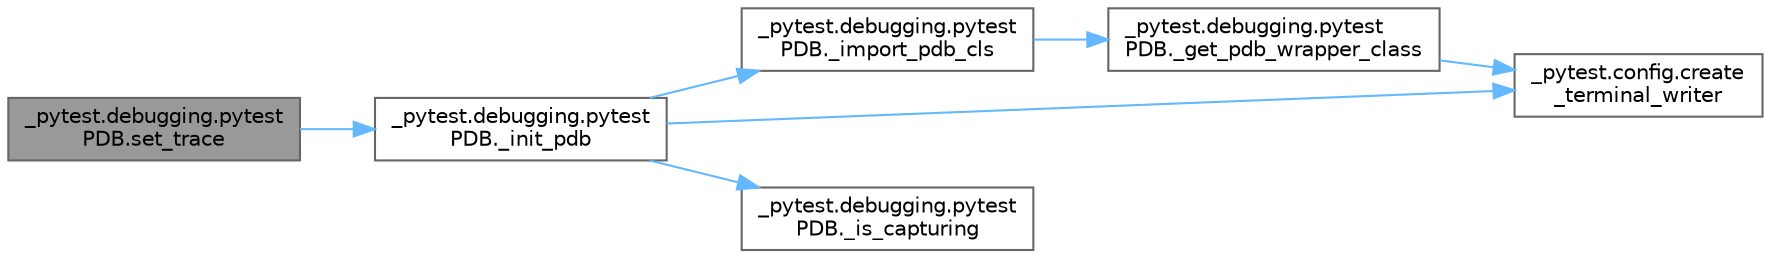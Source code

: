 digraph "_pytest.debugging.pytestPDB.set_trace"
{
 // LATEX_PDF_SIZE
  bgcolor="transparent";
  edge [fontname=Helvetica,fontsize=10,labelfontname=Helvetica,labelfontsize=10];
  node [fontname=Helvetica,fontsize=10,shape=box,height=0.2,width=0.4];
  rankdir="LR";
  Node1 [id="Node000001",label="_pytest.debugging.pytest\lPDB.set_trace",height=0.2,width=0.4,color="gray40", fillcolor="grey60", style="filled", fontcolor="black",tooltip=" "];
  Node1 -> Node2 [id="edge1_Node000001_Node000002",color="steelblue1",style="solid",tooltip=" "];
  Node2 [id="Node000002",label="_pytest.debugging.pytest\lPDB._init_pdb",height=0.2,width=0.4,color="grey40", fillcolor="white", style="filled",URL="$class__pytest_1_1debugging_1_1pytest_p_d_b.html#a544c280532ae22ae8824986227d59d3d",tooltip=" "];
  Node2 -> Node3 [id="edge2_Node000002_Node000003",color="steelblue1",style="solid",tooltip=" "];
  Node3 [id="Node000003",label="_pytest.debugging.pytest\lPDB._import_pdb_cls",height=0.2,width=0.4,color="grey40", fillcolor="white", style="filled",URL="$class__pytest_1_1debugging_1_1pytest_p_d_b.html#aaa130b6ebe55e44c9f90372c05580497",tooltip=" "];
  Node3 -> Node4 [id="edge3_Node000003_Node000004",color="steelblue1",style="solid",tooltip=" "];
  Node4 [id="Node000004",label="_pytest.debugging.pytest\lPDB._get_pdb_wrapper_class",height=0.2,width=0.4,color="grey40", fillcolor="white", style="filled",URL="$class__pytest_1_1debugging_1_1pytest_p_d_b.html#a8e23d0d3e2933d03e6a13368cf38edad",tooltip=" "];
  Node4 -> Node5 [id="edge4_Node000004_Node000005",color="steelblue1",style="solid",tooltip=" "];
  Node5 [id="Node000005",label="_pytest.config.create\l_terminal_writer",height=0.2,width=0.4,color="grey40", fillcolor="white", style="filled",URL="$namespace__pytest_1_1config.html#ab23b45e52873eb194740186cb931f415",tooltip=" "];
  Node2 -> Node6 [id="edge5_Node000002_Node000006",color="steelblue1",style="solid",tooltip=" "];
  Node6 [id="Node000006",label="_pytest.debugging.pytest\lPDB._is_capturing",height=0.2,width=0.4,color="grey40", fillcolor="white", style="filled",URL="$class__pytest_1_1debugging_1_1pytest_p_d_b.html#aae075d663abe86aa3a200e827ac96943",tooltip=" "];
  Node2 -> Node5 [id="edge6_Node000002_Node000005",color="steelblue1",style="solid",tooltip=" "];
}
